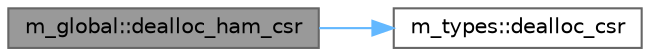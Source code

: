 digraph "m_global::dealloc_ham_csr"
{
 // LATEX_PDF_SIZE
  bgcolor="transparent";
  edge [fontname=Helvetica,fontsize=10,labelfontname=Helvetica,labelfontsize=10];
  node [fontname=Helvetica,fontsize=10,shape=box,height=0.2,width=0.4];
  rankdir="LR";
  Node1 [label="m_global::dealloc_ham_csr",height=0.2,width=0.4,color="gray40", fillcolor="grey60", style="filled", fontcolor="black",tooltip=" "];
  Node1 -> Node2 [color="steelblue1",style="solid"];
  Node2 [label="m_types::dealloc_csr",height=0.2,width=0.4,color="grey40", fillcolor="white", style="filled",URL="$namespacem__types.html#a42410e788a922622a857175aff3ba80e",tooltip=" "];
}
